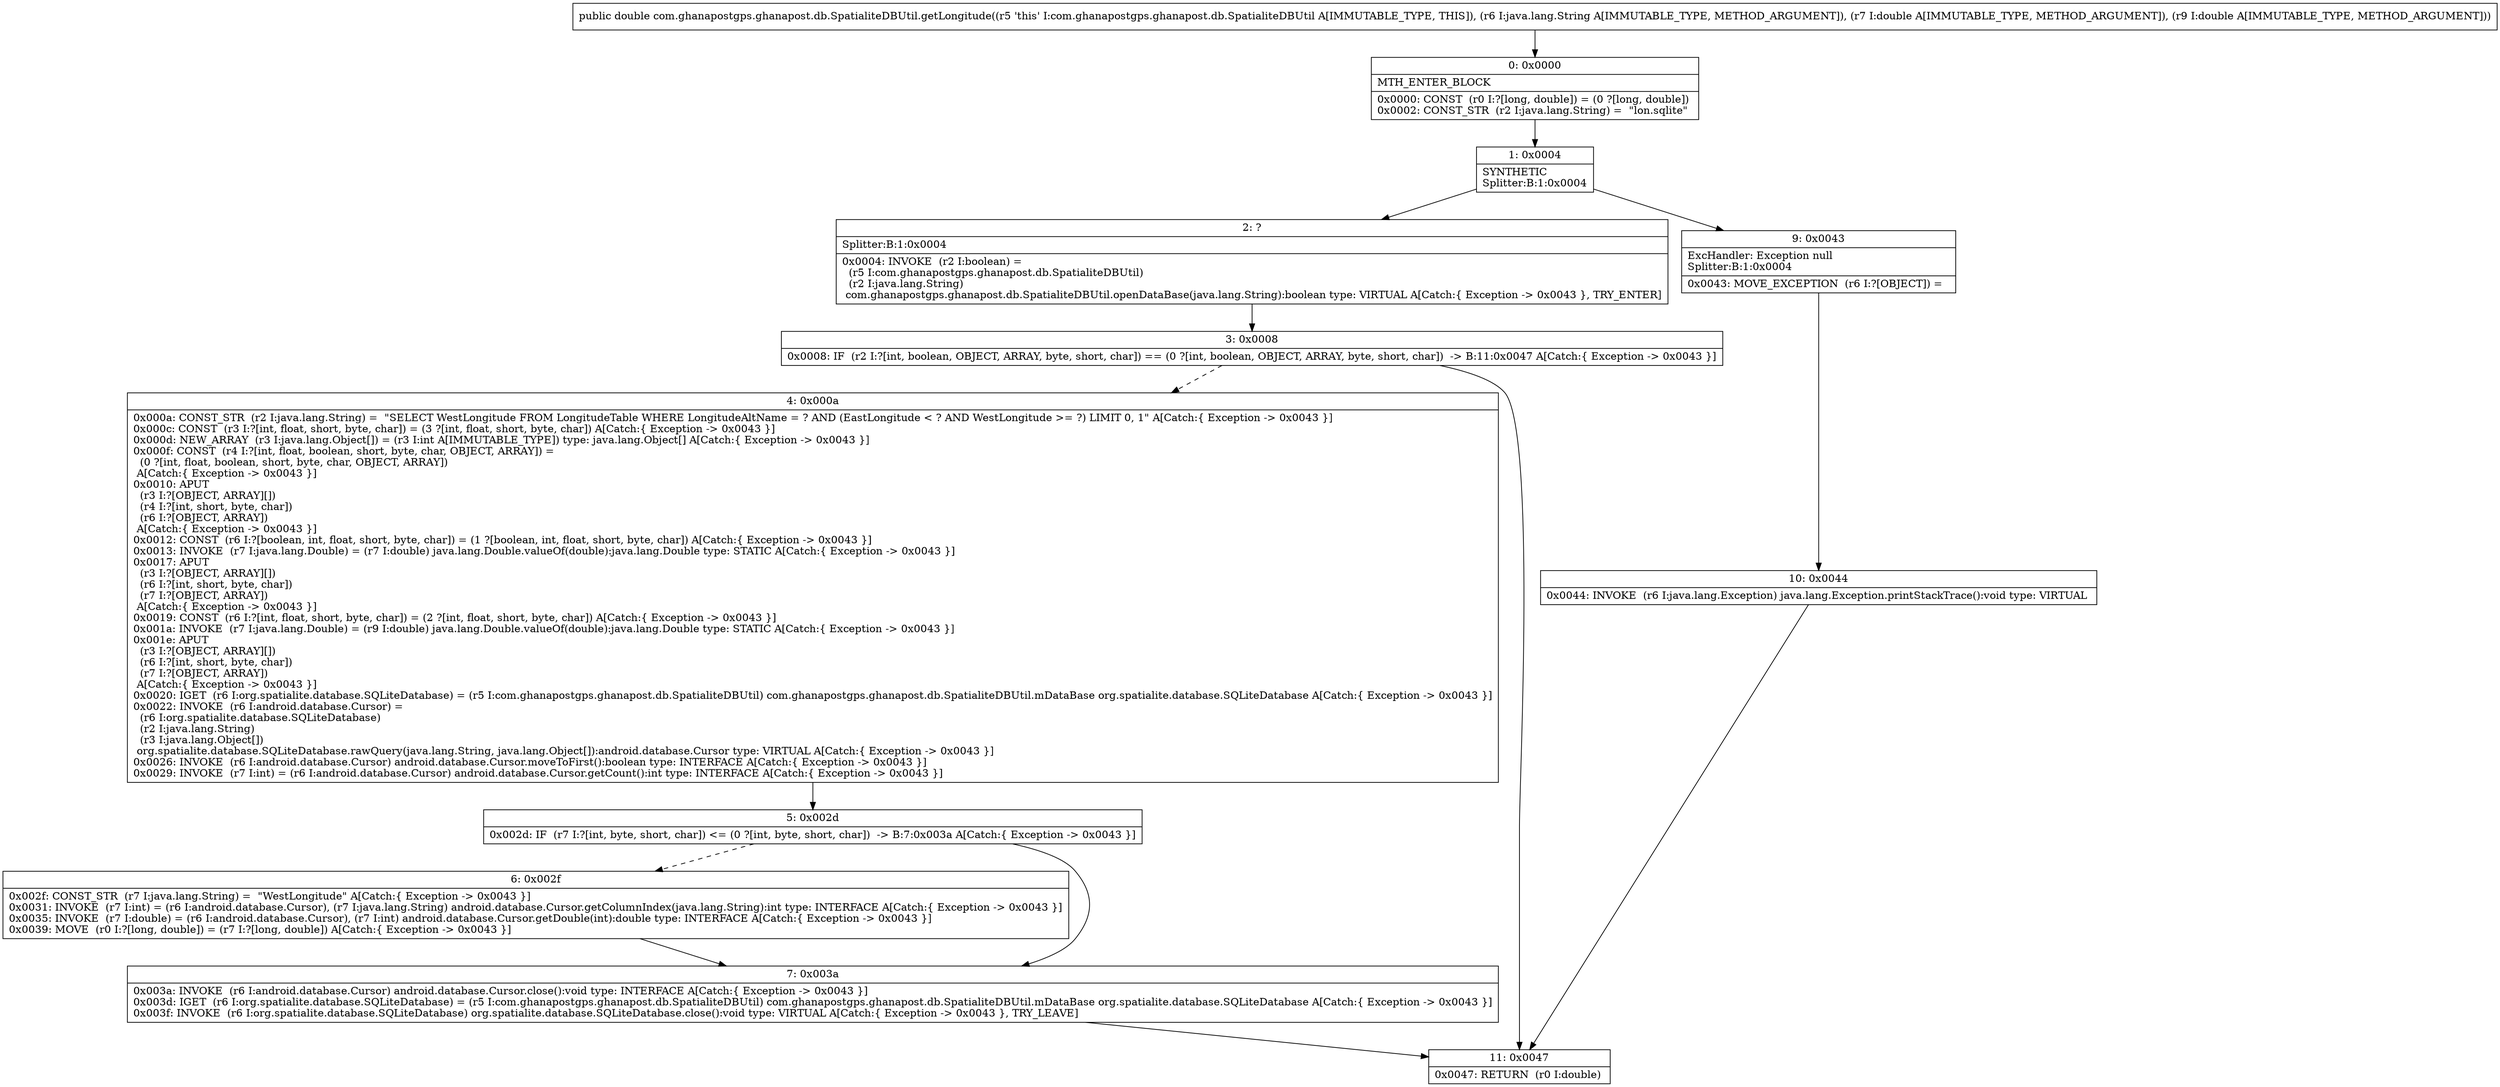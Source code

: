 digraph "CFG forcom.ghanapostgps.ghanapost.db.SpatialiteDBUtil.getLongitude(Ljava\/lang\/String;DD)D" {
Node_0 [shape=record,label="{0\:\ 0x0000|MTH_ENTER_BLOCK\l|0x0000: CONST  (r0 I:?[long, double]) = (0 ?[long, double]) \l0x0002: CONST_STR  (r2 I:java.lang.String) =  \"lon.sqlite\" \l}"];
Node_1 [shape=record,label="{1\:\ 0x0004|SYNTHETIC\lSplitter:B:1:0x0004\l}"];
Node_2 [shape=record,label="{2\:\ ?|Splitter:B:1:0x0004\l|0x0004: INVOKE  (r2 I:boolean) = \l  (r5 I:com.ghanapostgps.ghanapost.db.SpatialiteDBUtil)\l  (r2 I:java.lang.String)\l com.ghanapostgps.ghanapost.db.SpatialiteDBUtil.openDataBase(java.lang.String):boolean type: VIRTUAL A[Catch:\{ Exception \-\> 0x0043 \}, TRY_ENTER]\l}"];
Node_3 [shape=record,label="{3\:\ 0x0008|0x0008: IF  (r2 I:?[int, boolean, OBJECT, ARRAY, byte, short, char]) == (0 ?[int, boolean, OBJECT, ARRAY, byte, short, char])  \-\> B:11:0x0047 A[Catch:\{ Exception \-\> 0x0043 \}]\l}"];
Node_4 [shape=record,label="{4\:\ 0x000a|0x000a: CONST_STR  (r2 I:java.lang.String) =  \"SELECT WestLongitude FROM LongitudeTable WHERE LongitudeAltName = ? AND (EastLongitude \< ? AND WestLongitude \>= ?) LIMIT 0, 1\" A[Catch:\{ Exception \-\> 0x0043 \}]\l0x000c: CONST  (r3 I:?[int, float, short, byte, char]) = (3 ?[int, float, short, byte, char]) A[Catch:\{ Exception \-\> 0x0043 \}]\l0x000d: NEW_ARRAY  (r3 I:java.lang.Object[]) = (r3 I:int A[IMMUTABLE_TYPE]) type: java.lang.Object[] A[Catch:\{ Exception \-\> 0x0043 \}]\l0x000f: CONST  (r4 I:?[int, float, boolean, short, byte, char, OBJECT, ARRAY]) = \l  (0 ?[int, float, boolean, short, byte, char, OBJECT, ARRAY])\l A[Catch:\{ Exception \-\> 0x0043 \}]\l0x0010: APUT  \l  (r3 I:?[OBJECT, ARRAY][])\l  (r4 I:?[int, short, byte, char])\l  (r6 I:?[OBJECT, ARRAY])\l A[Catch:\{ Exception \-\> 0x0043 \}]\l0x0012: CONST  (r6 I:?[boolean, int, float, short, byte, char]) = (1 ?[boolean, int, float, short, byte, char]) A[Catch:\{ Exception \-\> 0x0043 \}]\l0x0013: INVOKE  (r7 I:java.lang.Double) = (r7 I:double) java.lang.Double.valueOf(double):java.lang.Double type: STATIC A[Catch:\{ Exception \-\> 0x0043 \}]\l0x0017: APUT  \l  (r3 I:?[OBJECT, ARRAY][])\l  (r6 I:?[int, short, byte, char])\l  (r7 I:?[OBJECT, ARRAY])\l A[Catch:\{ Exception \-\> 0x0043 \}]\l0x0019: CONST  (r6 I:?[int, float, short, byte, char]) = (2 ?[int, float, short, byte, char]) A[Catch:\{ Exception \-\> 0x0043 \}]\l0x001a: INVOKE  (r7 I:java.lang.Double) = (r9 I:double) java.lang.Double.valueOf(double):java.lang.Double type: STATIC A[Catch:\{ Exception \-\> 0x0043 \}]\l0x001e: APUT  \l  (r3 I:?[OBJECT, ARRAY][])\l  (r6 I:?[int, short, byte, char])\l  (r7 I:?[OBJECT, ARRAY])\l A[Catch:\{ Exception \-\> 0x0043 \}]\l0x0020: IGET  (r6 I:org.spatialite.database.SQLiteDatabase) = (r5 I:com.ghanapostgps.ghanapost.db.SpatialiteDBUtil) com.ghanapostgps.ghanapost.db.SpatialiteDBUtil.mDataBase org.spatialite.database.SQLiteDatabase A[Catch:\{ Exception \-\> 0x0043 \}]\l0x0022: INVOKE  (r6 I:android.database.Cursor) = \l  (r6 I:org.spatialite.database.SQLiteDatabase)\l  (r2 I:java.lang.String)\l  (r3 I:java.lang.Object[])\l org.spatialite.database.SQLiteDatabase.rawQuery(java.lang.String, java.lang.Object[]):android.database.Cursor type: VIRTUAL A[Catch:\{ Exception \-\> 0x0043 \}]\l0x0026: INVOKE  (r6 I:android.database.Cursor) android.database.Cursor.moveToFirst():boolean type: INTERFACE A[Catch:\{ Exception \-\> 0x0043 \}]\l0x0029: INVOKE  (r7 I:int) = (r6 I:android.database.Cursor) android.database.Cursor.getCount():int type: INTERFACE A[Catch:\{ Exception \-\> 0x0043 \}]\l}"];
Node_5 [shape=record,label="{5\:\ 0x002d|0x002d: IF  (r7 I:?[int, byte, short, char]) \<= (0 ?[int, byte, short, char])  \-\> B:7:0x003a A[Catch:\{ Exception \-\> 0x0043 \}]\l}"];
Node_6 [shape=record,label="{6\:\ 0x002f|0x002f: CONST_STR  (r7 I:java.lang.String) =  \"WestLongitude\" A[Catch:\{ Exception \-\> 0x0043 \}]\l0x0031: INVOKE  (r7 I:int) = (r6 I:android.database.Cursor), (r7 I:java.lang.String) android.database.Cursor.getColumnIndex(java.lang.String):int type: INTERFACE A[Catch:\{ Exception \-\> 0x0043 \}]\l0x0035: INVOKE  (r7 I:double) = (r6 I:android.database.Cursor), (r7 I:int) android.database.Cursor.getDouble(int):double type: INTERFACE A[Catch:\{ Exception \-\> 0x0043 \}]\l0x0039: MOVE  (r0 I:?[long, double]) = (r7 I:?[long, double]) A[Catch:\{ Exception \-\> 0x0043 \}]\l}"];
Node_7 [shape=record,label="{7\:\ 0x003a|0x003a: INVOKE  (r6 I:android.database.Cursor) android.database.Cursor.close():void type: INTERFACE A[Catch:\{ Exception \-\> 0x0043 \}]\l0x003d: IGET  (r6 I:org.spatialite.database.SQLiteDatabase) = (r5 I:com.ghanapostgps.ghanapost.db.SpatialiteDBUtil) com.ghanapostgps.ghanapost.db.SpatialiteDBUtil.mDataBase org.spatialite.database.SQLiteDatabase A[Catch:\{ Exception \-\> 0x0043 \}]\l0x003f: INVOKE  (r6 I:org.spatialite.database.SQLiteDatabase) org.spatialite.database.SQLiteDatabase.close():void type: VIRTUAL A[Catch:\{ Exception \-\> 0x0043 \}, TRY_LEAVE]\l}"];
Node_9 [shape=record,label="{9\:\ 0x0043|ExcHandler: Exception null\lSplitter:B:1:0x0004\l|0x0043: MOVE_EXCEPTION  (r6 I:?[OBJECT]) =  \l}"];
Node_10 [shape=record,label="{10\:\ 0x0044|0x0044: INVOKE  (r6 I:java.lang.Exception) java.lang.Exception.printStackTrace():void type: VIRTUAL \l}"];
Node_11 [shape=record,label="{11\:\ 0x0047|0x0047: RETURN  (r0 I:double) \l}"];
MethodNode[shape=record,label="{public double com.ghanapostgps.ghanapost.db.SpatialiteDBUtil.getLongitude((r5 'this' I:com.ghanapostgps.ghanapost.db.SpatialiteDBUtil A[IMMUTABLE_TYPE, THIS]), (r6 I:java.lang.String A[IMMUTABLE_TYPE, METHOD_ARGUMENT]), (r7 I:double A[IMMUTABLE_TYPE, METHOD_ARGUMENT]), (r9 I:double A[IMMUTABLE_TYPE, METHOD_ARGUMENT])) }"];
MethodNode -> Node_0;
Node_0 -> Node_1;
Node_1 -> Node_2;
Node_1 -> Node_9;
Node_2 -> Node_3;
Node_3 -> Node_4[style=dashed];
Node_3 -> Node_11;
Node_4 -> Node_5;
Node_5 -> Node_6[style=dashed];
Node_5 -> Node_7;
Node_6 -> Node_7;
Node_7 -> Node_11;
Node_9 -> Node_10;
Node_10 -> Node_11;
}

